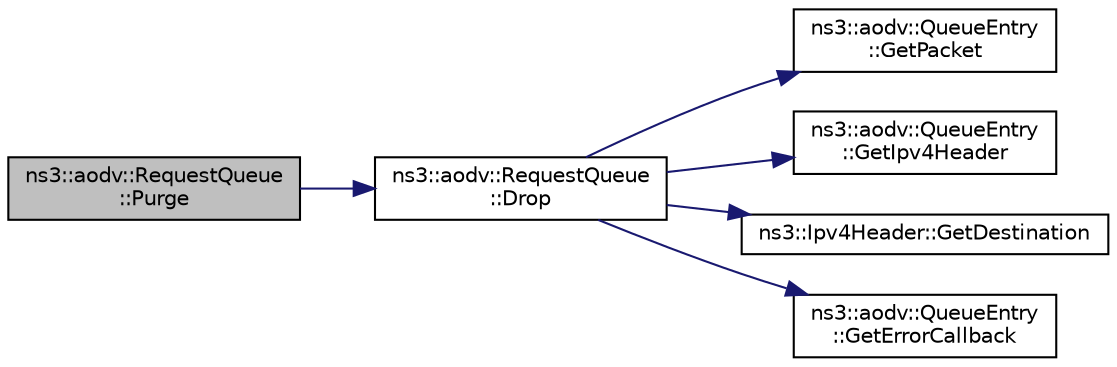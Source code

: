 digraph "ns3::aodv::RequestQueue::Purge"
{
  edge [fontname="Helvetica",fontsize="10",labelfontname="Helvetica",labelfontsize="10"];
  node [fontname="Helvetica",fontsize="10",shape=record];
  rankdir="LR";
  Node1 [label="ns3::aodv::RequestQueue\l::Purge",height=0.2,width=0.4,color="black", fillcolor="grey75", style="filled", fontcolor="black"];
  Node1 -> Node2 [color="midnightblue",fontsize="10",style="solid"];
  Node2 [label="ns3::aodv::RequestQueue\l::Drop",height=0.2,width=0.4,color="black", fillcolor="white", style="filled",URL="$d9/dc0/classns3_1_1aodv_1_1RequestQueue.html#af39cbe0d1f9ed4cbe14355b6a3b594e6",tooltip="Notify that packet is dropped from queue by timeout. "];
  Node2 -> Node3 [color="midnightblue",fontsize="10",style="solid"];
  Node3 [label="ns3::aodv::QueueEntry\l::GetPacket",height=0.2,width=0.4,color="black", fillcolor="white", style="filled",URL="$df/da1/classns3_1_1aodv_1_1QueueEntry.html#a2c36e5c3017c7fba3c695e08fd681497"];
  Node2 -> Node4 [color="midnightblue",fontsize="10",style="solid"];
  Node4 [label="ns3::aodv::QueueEntry\l::GetIpv4Header",height=0.2,width=0.4,color="black", fillcolor="white", style="filled",URL="$df/da1/classns3_1_1aodv_1_1QueueEntry.html#a0ec60aa6b1d7c7835bafc664da7efb12"];
  Node2 -> Node5 [color="midnightblue",fontsize="10",style="solid"];
  Node5 [label="ns3::Ipv4Header::GetDestination",height=0.2,width=0.4,color="black", fillcolor="white", style="filled",URL="$d9/df1/classns3_1_1Ipv4Header.html#a6723c42237bab47f74dd3a0123a9c6d1"];
  Node2 -> Node6 [color="midnightblue",fontsize="10",style="solid"];
  Node6 [label="ns3::aodv::QueueEntry\l::GetErrorCallback",height=0.2,width=0.4,color="black", fillcolor="white", style="filled",URL="$df/da1/classns3_1_1aodv_1_1QueueEntry.html#a2ec684a0c90d33969d549a52cd434e59"];
}
